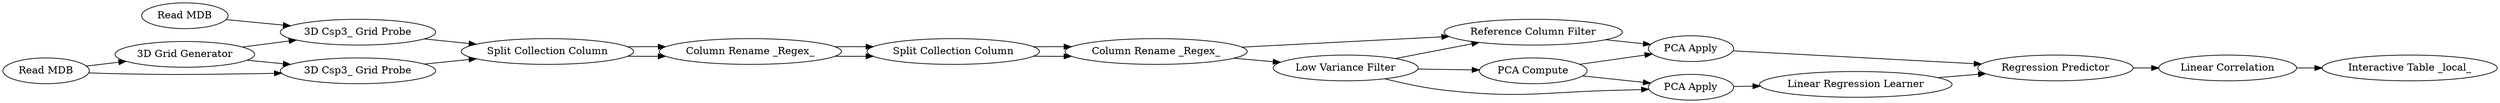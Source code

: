 digraph {
	2 [label="3D Grid Generator"]
	8 [label="Low Variance Filter"]
	12 [label="Linear Regression Learner"]
	16 [label="Reference Column Filter"]
	18 [label="Regression Predictor"]
	20 [label="Interactive Table _local_"]
	21 [label="PCA Compute"]
	22 [label="PCA Apply"]
	23 [label="PCA Apply"]
	24 [label="Linear Correlation"]
	4 [label="Split Collection Column"]
	5 [label="Column Rename _Regex_"]
	6 [label="Split Collection Column"]
	7 [label="Column Rename _Regex_"]
	28 [label="3D Csp3_ Grid Probe"]
	29 [label="3D Csp3_ Grid Probe"]
	4 [label="Split Collection Column"]
	5 [label="Column Rename _Regex_"]
	6 [label="Split Collection Column"]
	7 [label="Column Rename _Regex_"]
	31 [label="Read MDB"]
	32 [label="Read MDB"]
	4 -> 5
	5 -> 6
	6 -> 7
	4 -> 5
	5 -> 6
	6 -> 7
	2 -> 28
	2 -> 29
	8 -> 16
	8 -> 21
	8 -> 22
	12 -> 18
	16 -> 23
	18 -> 24
	21 -> 23
	21 -> 22
	22 -> 12
	23 -> 18
	24 -> 20
	7 -> 16
	28 -> 4
	29 -> 4
	7 -> 8
	31 -> 28
	31 -> 2
	32 -> 29
	rankdir=LR
}
